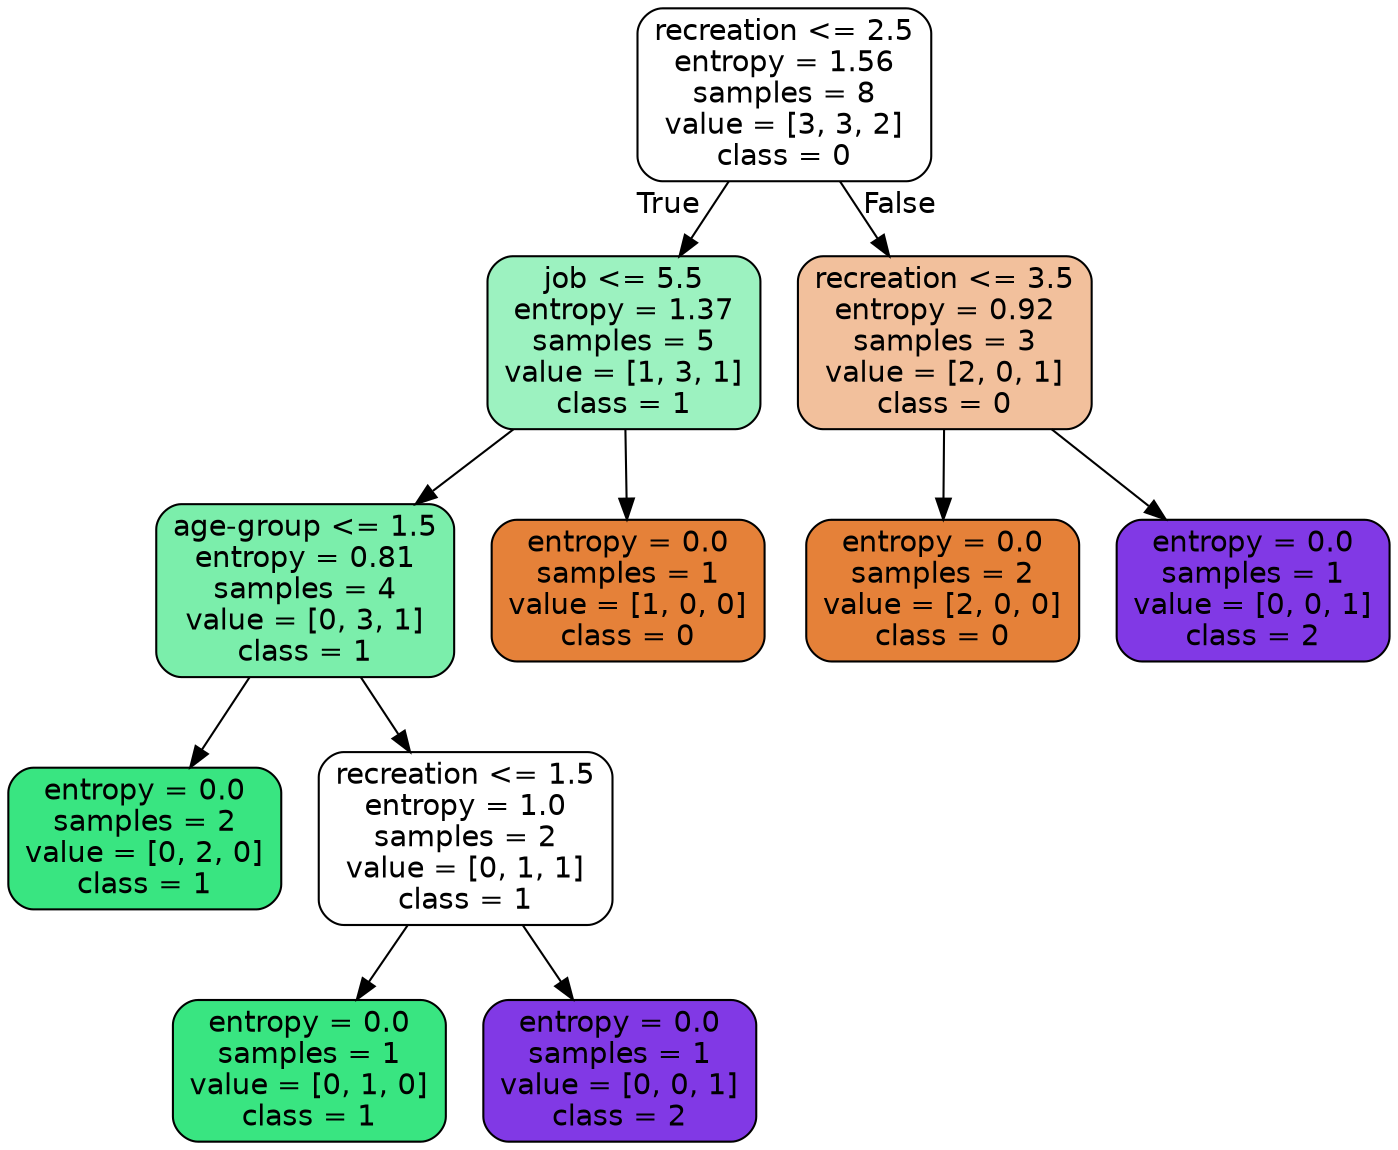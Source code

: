 digraph Tree {
node [shape=box, style="filled, rounded", color="black", fontname=helvetica] ;
edge [fontname=helvetica] ;
0 [label="recreation <= 2.5\nentropy = 1.56\nsamples = 8\nvalue = [3, 3, 2]\nclass = 0", fillcolor="#ffffff"] ;
1 [label="job <= 5.5\nentropy = 1.37\nsamples = 5\nvalue = [1, 3, 1]\nclass = 1", fillcolor="#9cf2c0"] ;
0 -> 1 [labeldistance=2.5, labelangle=45, headlabel="True"] ;
2 [label="age-group <= 1.5\nentropy = 0.81\nsamples = 4\nvalue = [0, 3, 1]\nclass = 1", fillcolor="#7beeab"] ;
1 -> 2 ;
3 [label="entropy = 0.0\nsamples = 2\nvalue = [0, 2, 0]\nclass = 1", fillcolor="#39e581"] ;
2 -> 3 ;
4 [label="recreation <= 1.5\nentropy = 1.0\nsamples = 2\nvalue = [0, 1, 1]\nclass = 1", fillcolor="#ffffff"] ;
2 -> 4 ;
5 [label="entropy = 0.0\nsamples = 1\nvalue = [0, 1, 0]\nclass = 1", fillcolor="#39e581"] ;
4 -> 5 ;
6 [label="entropy = 0.0\nsamples = 1\nvalue = [0, 0, 1]\nclass = 2", fillcolor="#8139e5"] ;
4 -> 6 ;
7 [label="entropy = 0.0\nsamples = 1\nvalue = [1, 0, 0]\nclass = 0", fillcolor="#e58139"] ;
1 -> 7 ;
8 [label="recreation <= 3.5\nentropy = 0.92\nsamples = 3\nvalue = [2, 0, 1]\nclass = 0", fillcolor="#f2c09c"] ;
0 -> 8 [labeldistance=2.5, labelangle=-45, headlabel="False"] ;
9 [label="entropy = 0.0\nsamples = 2\nvalue = [2, 0, 0]\nclass = 0", fillcolor="#e58139"] ;
8 -> 9 ;
10 [label="entropy = 0.0\nsamples = 1\nvalue = [0, 0, 1]\nclass = 2", fillcolor="#8139e5"] ;
8 -> 10 ;
}